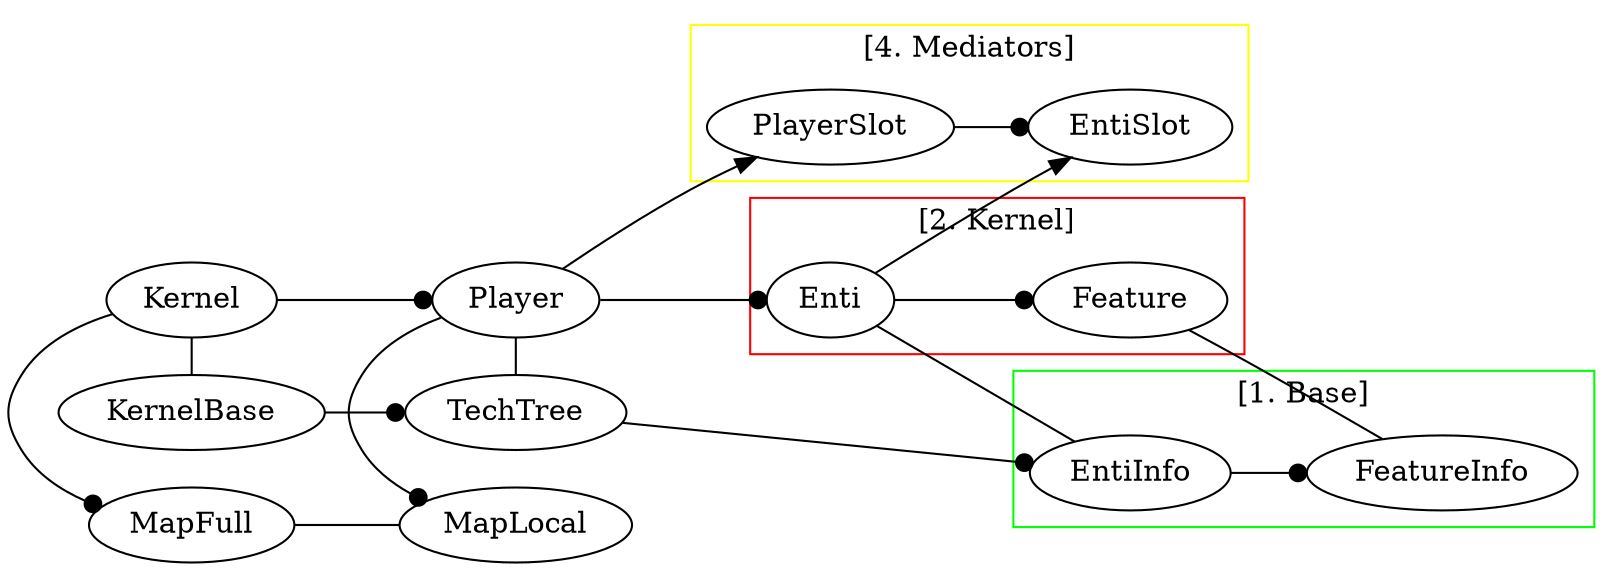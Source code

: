 digraph G 
{
	rankdir = LR;

	subgraph cluster2
	{
		label = "[3. Maps]"
		color = blue;		
		MapFull -> MapLocal [arrowhead = none]
	}

	subgraph cluster3
	{
		label = "[4. Mediators]"
		color = yellow;		
		PlayerSlot -> EntiSlot [arrowhead = dot]
	}

	subgraph cluster0
	{
		label = "[2. Kernel]"
		color = red;
		Kernel -> Player [arrowhead = dot]
		Player -> Enti [arrowhead = dot]
		Enti -> Feature [arrowhead = dot]
	}
	
	subgraph cluster1
	{
		label = "[1. Base]"
		color = green;		
		KernelBase -> TechTree [arrowhead = dot]
		TechTree -> EntiInfo [arrowhead = dot]
		EntiInfo -> FeatureInfo [arrowhead = dot]
	}
	
	Kernel -> MapFull [arrowhead = dot]
	Kernel -> KernelBase [arrowhead = none]
	
	Player -> PlayerSlot
	Player -> TechTree [arrowhead = none]
	Player -> MapLocal [arrowhead = dot]
	
	Enti -> EntiSlot
	Enti -> EntiInfo [arrowhead = none]

	Feature -> FeatureInfo [arrowhead = none]
	
	{rank = same; Kernel; KernelBase; MapFull;}
	{rank = same; Player; MapLocal; TechTree}
}
